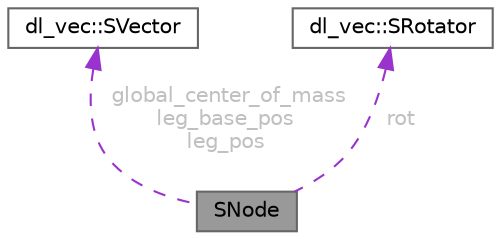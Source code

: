 digraph "SNode"
{
 // LATEX_PDF_SIZE
  bgcolor="transparent";
  edge [fontname=Helvetica,fontsize=10,labelfontname=Helvetica,labelfontsize=10];
  node [fontname=Helvetica,fontsize=10,shape=box,height=0.2,width=0.4];
  Node1 [id="Node000001",label="SNode",height=0.2,width=0.4,color="gray40", fillcolor="grey60", style="filled", fontcolor="black",tooltip="グラフ構造のためのノード(頂点)．旧名 LNODE"];
  Node2 -> Node1 [id="edge1_Node000001_Node000002",dir="back",color="darkorchid3",style="dashed",tooltip=" ",label=" global_center_of_mass\nleg_base_pos\nleg_pos",fontcolor="grey" ];
  Node2 [id="Node000002",label="dl_vec::SVector",height=0.2,width=0.4,color="gray40", fillcolor="white", style="filled",URL="$structdl__vec_1_1_s_vector.html",tooltip="ベクトルを表す構造体"];
  Node3 -> Node1 [id="edge2_Node000001_Node000003",dir="back",color="darkorchid3",style="dashed",tooltip=" ",label=" rot",fontcolor="grey" ];
  Node3 [id="Node000003",label="dl_vec::SRotator",height=0.2,width=0.4,color="gray40", fillcolor="white", style="filled",URL="$structdl__vec_1_1_s_rotator.html",tooltip="回転を表す構造体．XYZオイラー角"];
}
